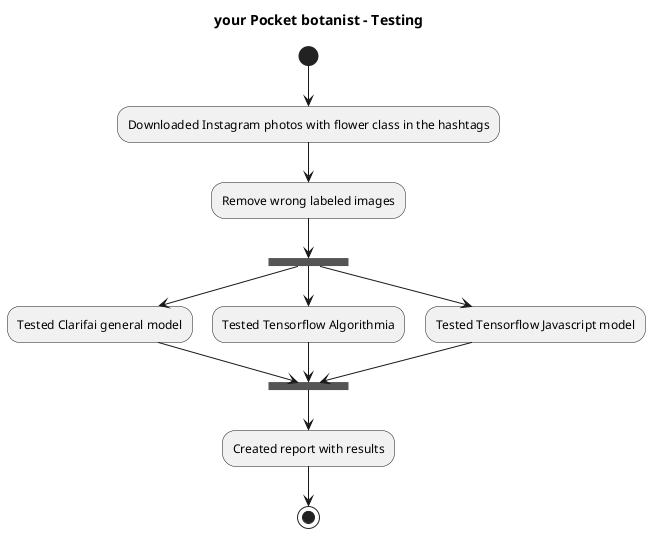 @startuml

title "your Pocket botanist - Testing"

(*) --> "Downloaded Instagram photos with flower class in the hashtags"

 --> "Remove wrong labeled images"

--> ===B1===
--> "Tested Clarifai general model" 
--> ===B2===

===B1=== --> "Tested Tensorflow Algorithmia"
--> ===B2===

===B1=== --> "Tested Tensorflow Javascript model"
--> ===B2===

--> "Created report with results"

--> (*)

@enduml